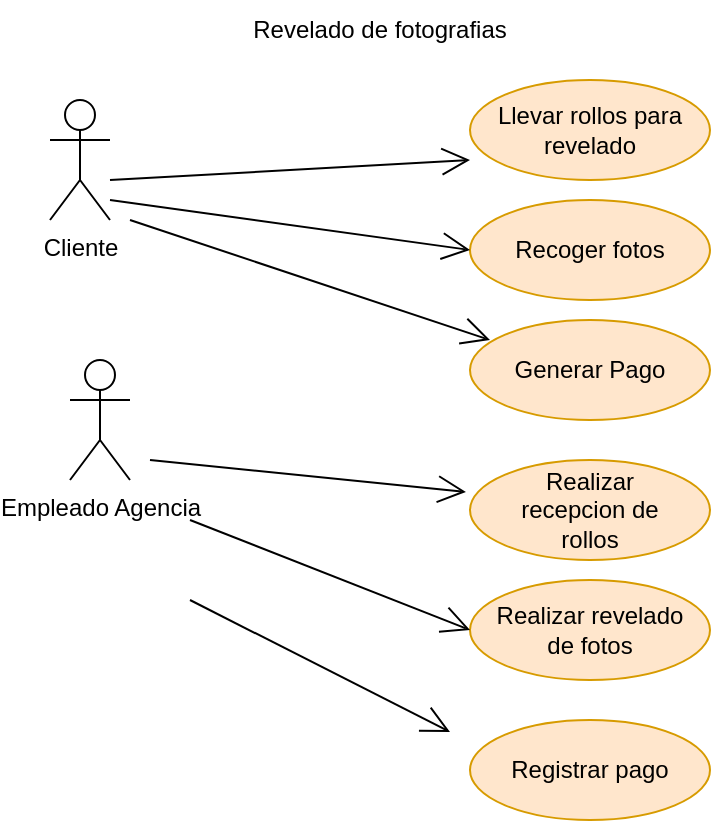 <mxfile version="20.0.1" type="device"><diagram id="1kGYhvGmzejV7Rqqd3Jk" name="Page-1"><mxGraphModel dx="521" dy="421" grid="1" gridSize="10" guides="1" tooltips="1" connect="1" arrows="1" fold="1" page="1" pageScale="1" pageWidth="827" pageHeight="1169" math="0" shadow="0"><root><mxCell id="0"/><mxCell id="1" parent="0"/><mxCell id="UnWU2ZcY3tVKFfOKiHgt-1" value="Cliente" style="shape=umlActor;verticalLabelPosition=bottom;verticalAlign=top;html=1;outlineConnect=0;" vertex="1" parent="1"><mxGeometry x="120" y="140" width="30" height="60" as="geometry"/></mxCell><mxCell id="UnWU2ZcY3tVKFfOKiHgt-2" value="Empleado Agencia" style="shape=umlActor;verticalLabelPosition=bottom;verticalAlign=top;html=1;outlineConnect=0;" vertex="1" parent="1"><mxGeometry x="130" y="270" width="30" height="60" as="geometry"/></mxCell><mxCell id="UnWU2ZcY3tVKFfOKiHgt-3" value="" style="ellipse;whiteSpace=wrap;html=1;fillColor=#ffe6cc;strokeColor=#d79b00;" vertex="1" parent="1"><mxGeometry x="330" y="130" width="120" height="50" as="geometry"/></mxCell><mxCell id="UnWU2ZcY3tVKFfOKiHgt-4" value="Revelado de fotografias" style="text;html=1;strokeColor=none;fillColor=none;align=center;verticalAlign=middle;whiteSpace=wrap;rounded=0;" vertex="1" parent="1"><mxGeometry x="220" y="90" width="130" height="30" as="geometry"/></mxCell><mxCell id="UnWU2ZcY3tVKFfOKiHgt-5" value="Llevar rollos para&lt;br&gt;revelado" style="text;html=1;strokeColor=none;fillColor=none;align=center;verticalAlign=middle;whiteSpace=wrap;rounded=0;" vertex="1" parent="1"><mxGeometry x="340" y="140" width="100" height="30" as="geometry"/></mxCell><mxCell id="UnWU2ZcY3tVKFfOKiHgt-6" value="" style="ellipse;whiteSpace=wrap;html=1;fillColor=#ffe6cc;strokeColor=#d79b00;" vertex="1" parent="1"><mxGeometry x="330" y="190" width="120" height="50" as="geometry"/></mxCell><mxCell id="UnWU2ZcY3tVKFfOKiHgt-7" value="Recoger fotos" style="text;html=1;strokeColor=none;fillColor=none;align=center;verticalAlign=middle;whiteSpace=wrap;rounded=0;" vertex="1" parent="1"><mxGeometry x="340" y="200" width="100" height="30" as="geometry"/></mxCell><mxCell id="UnWU2ZcY3tVKFfOKiHgt-8" value="" style="ellipse;whiteSpace=wrap;html=1;fillColor=#ffe6cc;strokeColor=#d79b00;" vertex="1" parent="1"><mxGeometry x="330" y="250" width="120" height="50" as="geometry"/></mxCell><mxCell id="UnWU2ZcY3tVKFfOKiHgt-9" value="" style="ellipse;whiteSpace=wrap;html=1;fillColor=#ffe6cc;strokeColor=#d79b00;" vertex="1" parent="1"><mxGeometry x="330" y="320" width="120" height="50" as="geometry"/></mxCell><mxCell id="UnWU2ZcY3tVKFfOKiHgt-10" value="Generar Pago" style="text;html=1;strokeColor=none;fillColor=none;align=center;verticalAlign=middle;whiteSpace=wrap;rounded=0;" vertex="1" parent="1"><mxGeometry x="340" y="260" width="100" height="30" as="geometry"/></mxCell><mxCell id="UnWU2ZcY3tVKFfOKiHgt-11" value="Realizar recepcion de rollos" style="text;html=1;strokeColor=none;fillColor=none;align=center;verticalAlign=middle;whiteSpace=wrap;rounded=0;" vertex="1" parent="1"><mxGeometry x="340" y="330" width="100" height="30" as="geometry"/></mxCell><mxCell id="UnWU2ZcY3tVKFfOKiHgt-12" value="" style="ellipse;whiteSpace=wrap;html=1;fillColor=#ffe6cc;strokeColor=#d79b00;" vertex="1" parent="1"><mxGeometry x="330" y="380" width="120" height="50" as="geometry"/></mxCell><mxCell id="UnWU2ZcY3tVKFfOKiHgt-13" value="" style="ellipse;whiteSpace=wrap;html=1;fillColor=#ffe6cc;strokeColor=#d79b00;" vertex="1" parent="1"><mxGeometry x="330" y="450" width="120" height="50" as="geometry"/></mxCell><mxCell id="UnWU2ZcY3tVKFfOKiHgt-14" value="Realizar revelado de fotos" style="text;html=1;strokeColor=none;fillColor=none;align=center;verticalAlign=middle;whiteSpace=wrap;rounded=0;" vertex="1" parent="1"><mxGeometry x="340" y="390" width="100" height="30" as="geometry"/></mxCell><mxCell id="UnWU2ZcY3tVKFfOKiHgt-15" value="Registrar pago" style="text;html=1;strokeColor=none;fillColor=none;align=center;verticalAlign=middle;whiteSpace=wrap;rounded=0;" vertex="1" parent="1"><mxGeometry x="340" y="460" width="100" height="30" as="geometry"/></mxCell><mxCell id="UnWU2ZcY3tVKFfOKiHgt-16" value="" style="endArrow=open;endFill=1;endSize=12;html=1;rounded=0;" edge="1" parent="1"><mxGeometry width="160" relative="1" as="geometry"><mxPoint x="150" y="180" as="sourcePoint"/><mxPoint x="330" y="170" as="targetPoint"/></mxGeometry></mxCell><mxCell id="UnWU2ZcY3tVKFfOKiHgt-17" value="" style="endArrow=open;endFill=1;endSize=12;html=1;rounded=0;entryX=0;entryY=0.5;entryDx=0;entryDy=0;" edge="1" parent="1" target="UnWU2ZcY3tVKFfOKiHgt-6"><mxGeometry width="160" relative="1" as="geometry"><mxPoint x="150" y="190" as="sourcePoint"/><mxPoint x="340" y="180" as="targetPoint"/></mxGeometry></mxCell><mxCell id="UnWU2ZcY3tVKFfOKiHgt-18" value="" style="endArrow=open;endFill=1;endSize=12;html=1;rounded=0;" edge="1" parent="1"><mxGeometry width="160" relative="1" as="geometry"><mxPoint x="160" y="200" as="sourcePoint"/><mxPoint x="340" y="260" as="targetPoint"/></mxGeometry></mxCell><mxCell id="UnWU2ZcY3tVKFfOKiHgt-19" value="" style="endArrow=open;endFill=1;endSize=12;html=1;rounded=0;entryX=-0.017;entryY=0.32;entryDx=0;entryDy=0;entryPerimeter=0;" edge="1" parent="1" target="UnWU2ZcY3tVKFfOKiHgt-9"><mxGeometry width="160" relative="1" as="geometry"><mxPoint x="170" y="320" as="sourcePoint"/><mxPoint x="350" y="300" as="targetPoint"/></mxGeometry></mxCell><mxCell id="UnWU2ZcY3tVKFfOKiHgt-20" value="" style="endArrow=open;endFill=1;endSize=12;html=1;rounded=0;entryX=0;entryY=0.5;entryDx=0;entryDy=0;" edge="1" parent="1" target="UnWU2ZcY3tVKFfOKiHgt-12"><mxGeometry width="160" relative="1" as="geometry"><mxPoint x="190" y="350" as="sourcePoint"/><mxPoint x="320.0" y="416" as="targetPoint"/></mxGeometry></mxCell><mxCell id="UnWU2ZcY3tVKFfOKiHgt-21" value="" style="endArrow=open;endFill=1;endSize=12;html=1;rounded=0;entryX=-0.017;entryY=0.32;entryDx=0;entryDy=0;entryPerimeter=0;" edge="1" parent="1"><mxGeometry width="160" relative="1" as="geometry"><mxPoint x="190" y="390" as="sourcePoint"/><mxPoint x="320" y="456" as="targetPoint"/></mxGeometry></mxCell></root></mxGraphModel></diagram></mxfile>